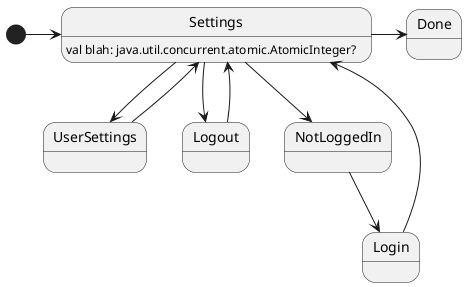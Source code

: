 @startuml

Settings : val blah: java.util.concurrent.atomic.AtomicInteger?

[*] -> Settings

Settings --> UserSettings
Settings --> Logout

Settings --> NotLoggedIn
UserSettings --> Settings

Logout --> Settings

NotLoggedIn --> Login

Login --> Settings

Settings -> Done

@enduml
